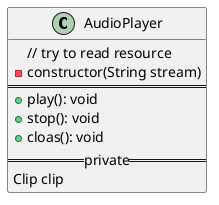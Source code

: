 @startuml
class AudioPlayer {
// try to read resource
- constructor(String stream)
==
+ play(): void
+ stop(): void
+ cloas(): void
== private ==
Clip clip
}

@enduml